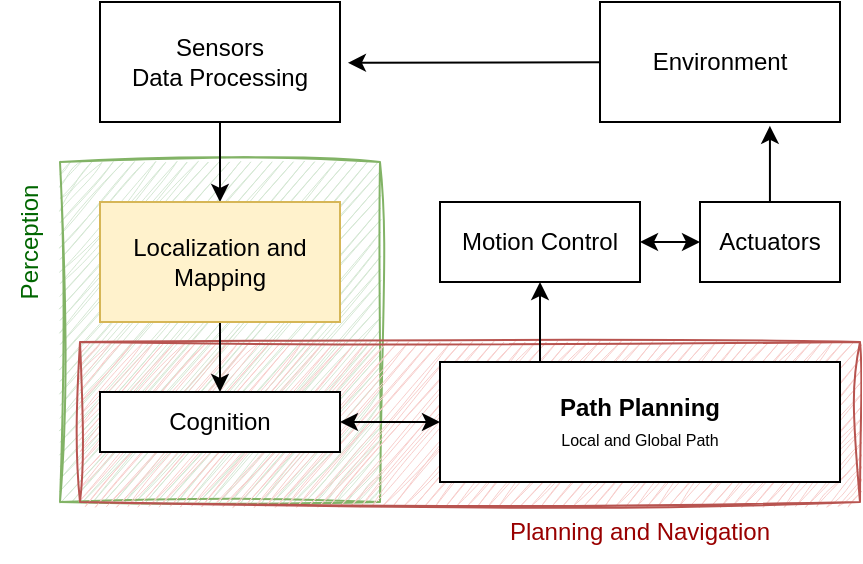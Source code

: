 <mxfile version="23.1.5" type="device">
  <diagram name="Page-1" id="AmZ02PpDpCdU4ZoeBeq7">
    <mxGraphModel dx="562" dy="329" grid="1" gridSize="10" guides="1" tooltips="1" connect="1" arrows="1" fold="1" page="1" pageScale="1" pageWidth="827" pageHeight="1169" math="0" shadow="0">
      <root>
        <mxCell id="0" />
        <mxCell id="1" parent="0" />
        <mxCell id="IiLUU5vo45s7bjQqZv7O-25" value="" style="group;noLabel=1;labelBackgroundColor=none;fillColor=#d5e8d4;strokeColor=#82b366;rounded=0;glass=0;sketch=1;curveFitting=1;jiggle=2;shadow=0;" parent="1" vertex="1" connectable="0">
          <mxGeometry x="180" y="340" width="160" height="170" as="geometry" />
        </mxCell>
        <mxCell id="IiLUU5vo45s7bjQqZv7O-26" value="" style="rounded=0;whiteSpace=wrap;html=1;fillColor=#f8cecc;strokeColor=#b85450;shadow=0;sketch=1;curveFitting=1;jiggle=2;" parent="1" vertex="1">
          <mxGeometry x="190" y="430" width="390" height="80" as="geometry" />
        </mxCell>
        <mxCell id="IiLUU5vo45s7bjQqZv7O-12" style="edgeStyle=orthogonalEdgeStyle;rounded=0;orthogonalLoop=1;jettySize=auto;html=1;exitX=0.5;exitY=1;exitDx=0;exitDy=0;entryX=0.5;entryY=0;entryDx=0;entryDy=0;" parent="1" source="IiLUU5vo45s7bjQqZv7O-3" target="IiLUU5vo45s7bjQqZv7O-5" edge="1">
          <mxGeometry relative="1" as="geometry" />
        </mxCell>
        <mxCell id="IiLUU5vo45s7bjQqZv7O-3" value="Sensors&lt;br&gt;Data Processing" style="rounded=0;whiteSpace=wrap;html=1;" parent="1" vertex="1">
          <mxGeometry x="200" y="260" width="120" height="60" as="geometry" />
        </mxCell>
        <mxCell id="IiLUU5vo45s7bjQqZv7O-4" value="Environment" style="whiteSpace=wrap;html=1;" parent="1" vertex="1">
          <mxGeometry x="450" y="260" width="120" height="60" as="geometry" />
        </mxCell>
        <mxCell id="IiLUU5vo45s7bjQqZv7O-13" style="edgeStyle=orthogonalEdgeStyle;rounded=0;orthogonalLoop=1;jettySize=auto;html=1;exitX=0.5;exitY=1;exitDx=0;exitDy=0;entryX=0.5;entryY=0;entryDx=0;entryDy=0;" parent="1" source="IiLUU5vo45s7bjQqZv7O-5" target="IiLUU5vo45s7bjQqZv7O-6" edge="1">
          <mxGeometry relative="1" as="geometry">
            <Array as="points">
              <mxPoint x="260" y="440" />
              <mxPoint x="260" y="440" />
            </Array>
          </mxGeometry>
        </mxCell>
        <mxCell id="IiLUU5vo45s7bjQqZv7O-5" value="Localization and Mapping" style="whiteSpace=wrap;html=1;fillColor=#fff2cc;strokeColor=#d6b656;" parent="1" vertex="1">
          <mxGeometry x="200" y="360" width="120" height="60" as="geometry" />
        </mxCell>
        <mxCell id="IiLUU5vo45s7bjQqZv7O-21" style="rounded=0;orthogonalLoop=1;jettySize=auto;html=1;entryX=0;entryY=0.5;entryDx=0;entryDy=0;startArrow=classic;startFill=1;" parent="1" source="IiLUU5vo45s7bjQqZv7O-6" target="IiLUU5vo45s7bjQqZv7O-7" edge="1">
          <mxGeometry relative="1" as="geometry" />
        </mxCell>
        <mxCell id="IiLUU5vo45s7bjQqZv7O-6" value="Cognition" style="whiteSpace=wrap;html=1;" parent="1" vertex="1">
          <mxGeometry x="200" y="455" width="120" height="30" as="geometry" />
        </mxCell>
        <mxCell id="IiLUU5vo45s7bjQqZv7O-22" style="edgeStyle=orthogonalEdgeStyle;rounded=0;orthogonalLoop=1;jettySize=auto;html=1;entryX=0.5;entryY=1;entryDx=0;entryDy=0;exitX=0.25;exitY=0;exitDx=0;exitDy=0;" parent="1" source="IiLUU5vo45s7bjQqZv7O-7" target="IiLUU5vo45s7bjQqZv7O-9" edge="1">
          <mxGeometry relative="1" as="geometry">
            <mxPoint x="430" y="440" as="sourcePoint" />
            <Array as="points">
              <mxPoint x="420" y="420" />
              <mxPoint x="420" y="420" />
            </Array>
          </mxGeometry>
        </mxCell>
        <mxCell id="IiLUU5vo45s7bjQqZv7O-7" value="&lt;b&gt;Path Planning&lt;/b&gt;&lt;br&gt;&lt;font style=&quot;font-size: 8px;&quot;&gt;Local and Global Path&lt;/font&gt;" style="whiteSpace=wrap;html=1;" parent="1" vertex="1">
          <mxGeometry x="370" y="440" width="200" height="60" as="geometry" />
        </mxCell>
        <mxCell id="IiLUU5vo45s7bjQqZv7O-20" style="rounded=0;orthogonalLoop=1;jettySize=auto;html=1;entryX=1.033;entryY=0.507;entryDx=0;entryDy=0;entryPerimeter=0;" parent="1" source="IiLUU5vo45s7bjQqZv7O-4" target="IiLUU5vo45s7bjQqZv7O-3" edge="1">
          <mxGeometry relative="1" as="geometry" />
        </mxCell>
        <mxCell id="IiLUU5vo45s7bjQqZv7O-24" value="Perception" style="text;html=1;align=center;verticalAlign=middle;whiteSpace=wrap;rounded=0;rotation=270;fillColor=none;strokeColor=none;fontColor=#006600;" parent="1" vertex="1">
          <mxGeometry x="120" y="365" width="90" height="30" as="geometry" />
        </mxCell>
        <mxCell id="IiLUU5vo45s7bjQqZv7O-27" value="Planning and Navigation" style="text;html=1;align=center;verticalAlign=middle;whiteSpace=wrap;rounded=0;fontColor=#990000;" parent="1" vertex="1">
          <mxGeometry x="390" y="510" width="160" height="30" as="geometry" />
        </mxCell>
        <mxCell id="abV-EUEIfHx2oPkgEosm-1" style="edgeStyle=orthogonalEdgeStyle;rounded=0;orthogonalLoop=1;jettySize=auto;html=1;entryX=0;entryY=0.5;entryDx=0;entryDy=0;startArrow=classic;startFill=1;" edge="1" parent="1" source="IiLUU5vo45s7bjQqZv7O-9" target="IiLUU5vo45s7bjQqZv7O-10">
          <mxGeometry relative="1" as="geometry" />
        </mxCell>
        <mxCell id="IiLUU5vo45s7bjQqZv7O-9" value="Motion Control" style="whiteSpace=wrap;html=1;" parent="1" vertex="1">
          <mxGeometry x="370" y="360" width="100" height="40" as="geometry" />
        </mxCell>
        <mxCell id="IiLUU5vo45s7bjQqZv7O-10" value="Actuators" style="whiteSpace=wrap;html=1;" parent="1" vertex="1">
          <mxGeometry x="500" y="360" width="70" height="40" as="geometry" />
        </mxCell>
        <mxCell id="abV-EUEIfHx2oPkgEosm-2" style="rounded=0;orthogonalLoop=1;jettySize=auto;html=1;entryX=0.708;entryY=1.032;entryDx=0;entryDy=0;entryPerimeter=0;" edge="1" parent="1" source="IiLUU5vo45s7bjQqZv7O-10" target="IiLUU5vo45s7bjQqZv7O-4">
          <mxGeometry relative="1" as="geometry" />
        </mxCell>
      </root>
    </mxGraphModel>
  </diagram>
</mxfile>
